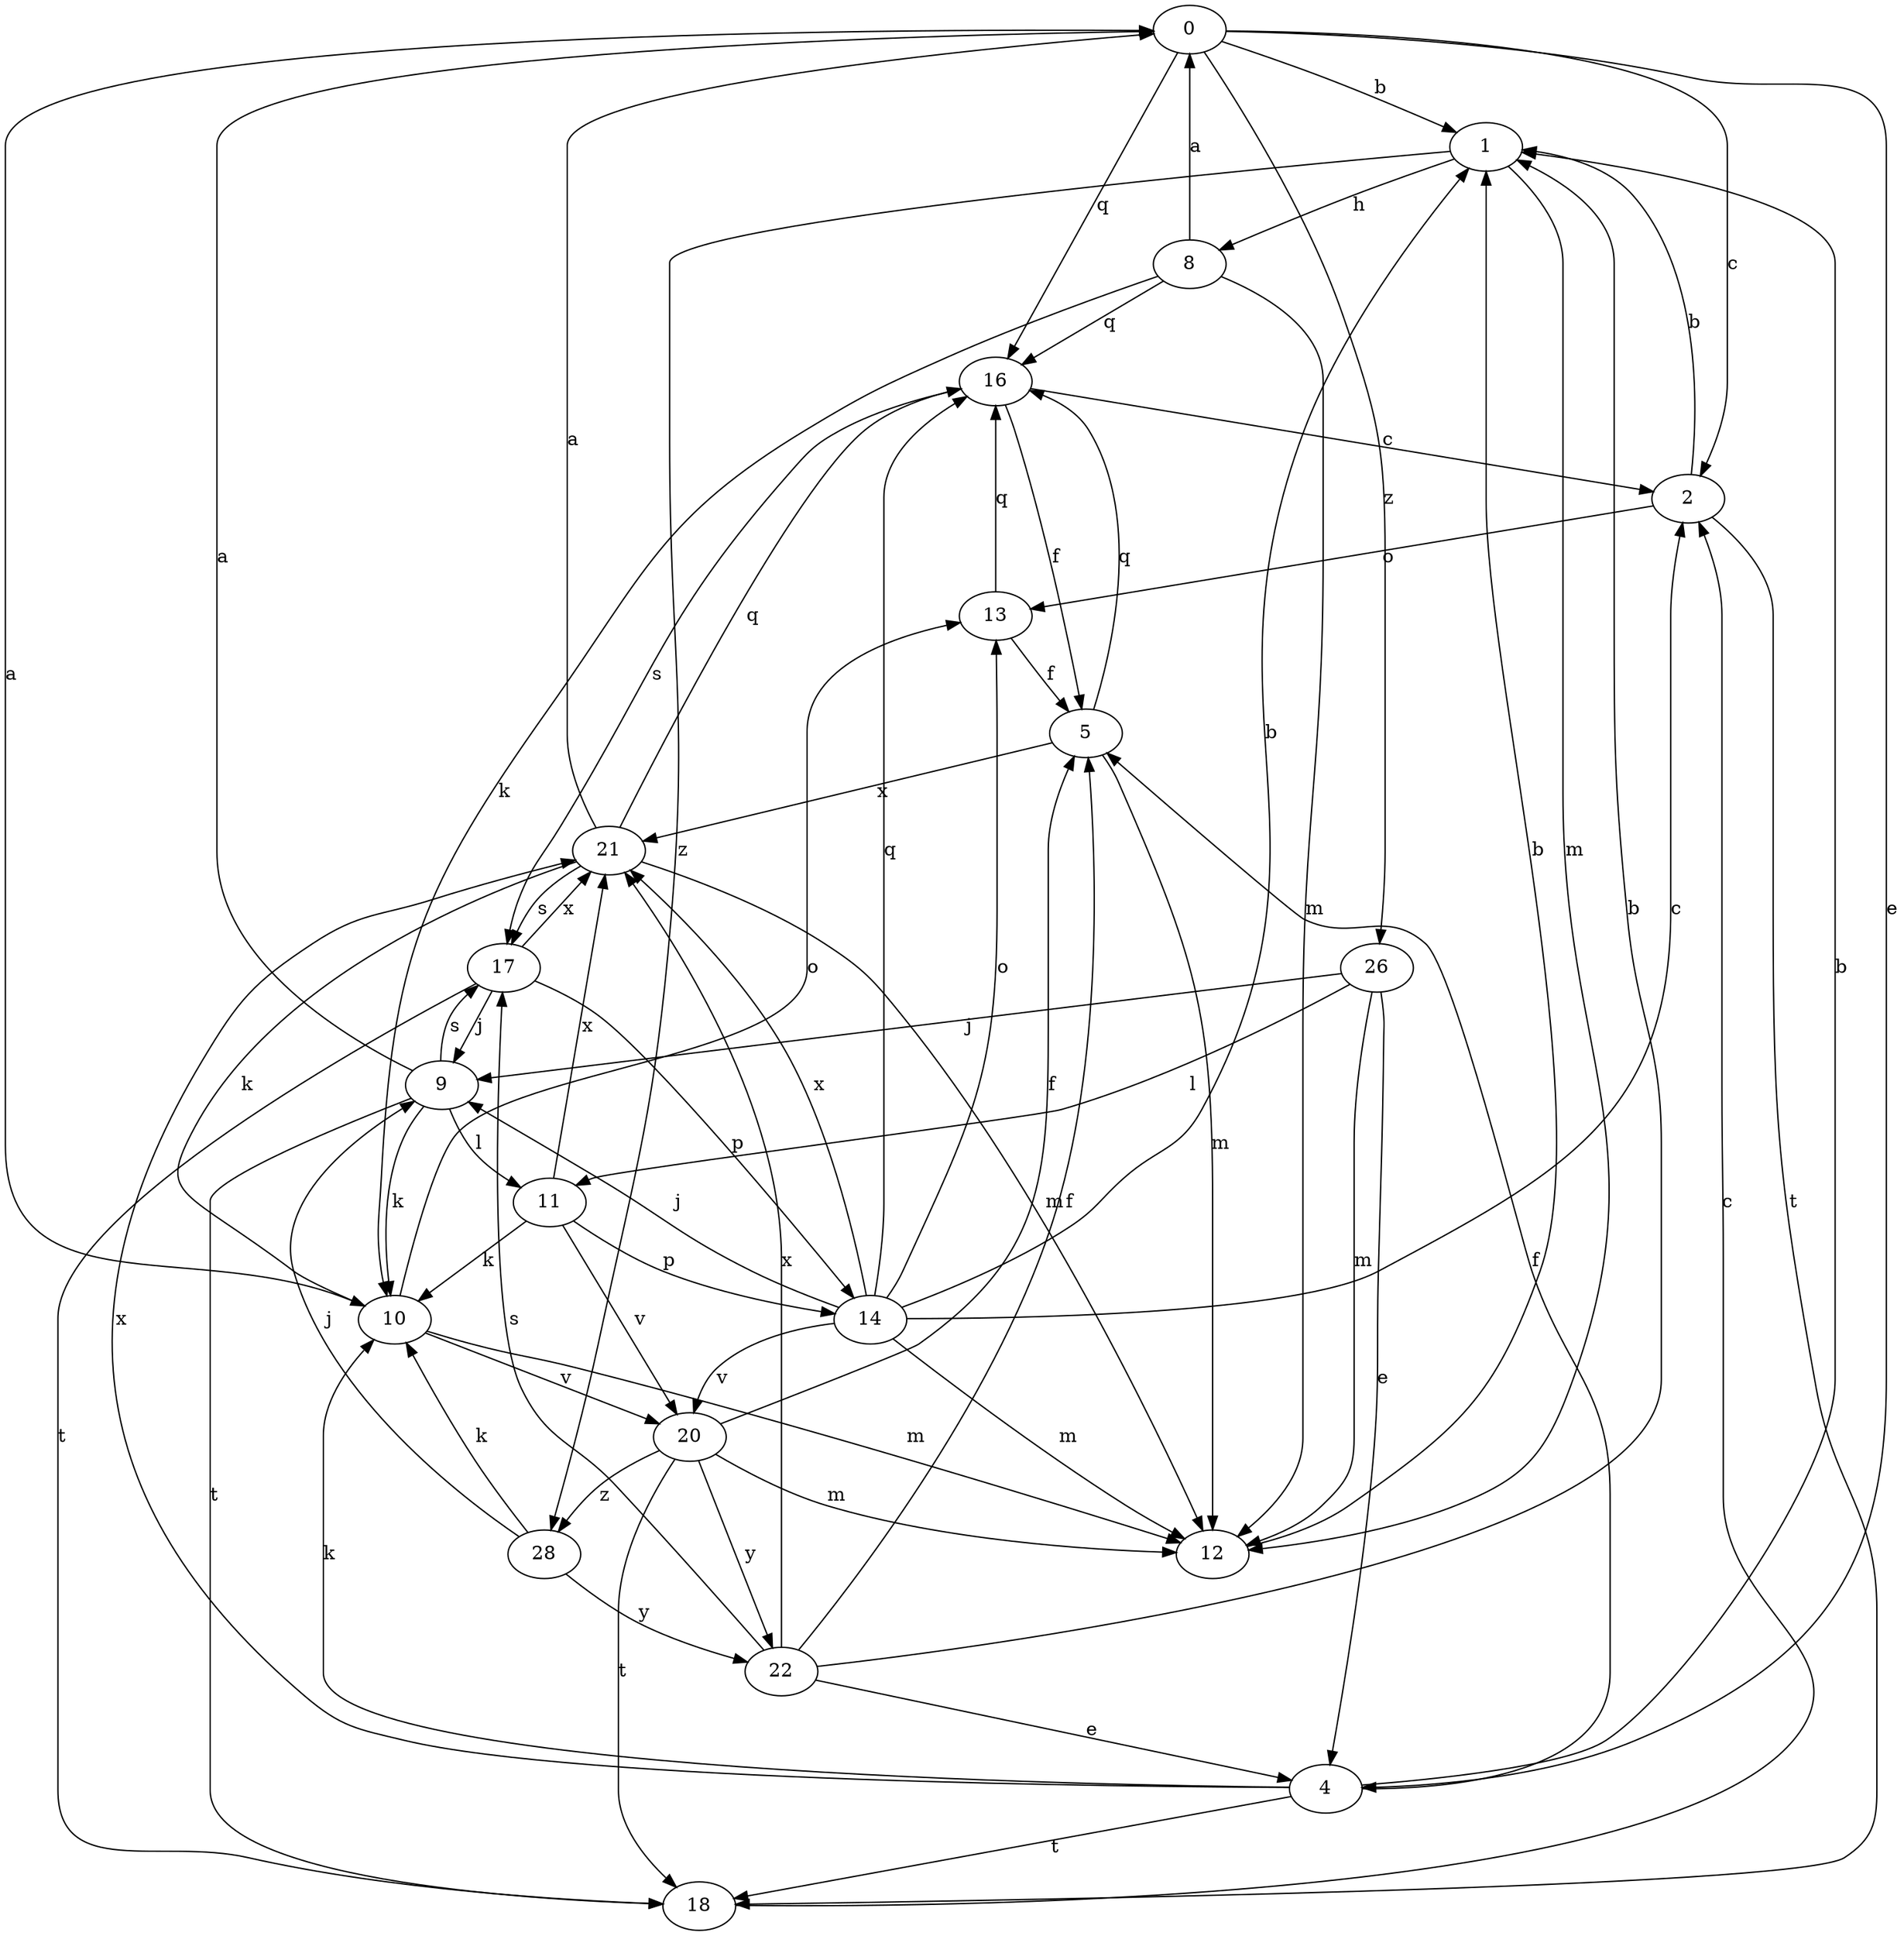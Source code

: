 strict digraph  {
0;
1;
2;
4;
5;
8;
9;
10;
11;
12;
13;
14;
16;
17;
18;
20;
21;
22;
26;
28;
0 -> 1  [label=b];
0 -> 2  [label=c];
0 -> 4  [label=e];
0 -> 16  [label=q];
0 -> 26  [label=z];
1 -> 8  [label=h];
1 -> 12  [label=m];
1 -> 28  [label=z];
2 -> 1  [label=b];
2 -> 13  [label=o];
2 -> 18  [label=t];
4 -> 1  [label=b];
4 -> 5  [label=f];
4 -> 10  [label=k];
4 -> 18  [label=t];
4 -> 21  [label=x];
5 -> 12  [label=m];
5 -> 16  [label=q];
5 -> 21  [label=x];
8 -> 0  [label=a];
8 -> 10  [label=k];
8 -> 12  [label=m];
8 -> 16  [label=q];
9 -> 0  [label=a];
9 -> 10  [label=k];
9 -> 11  [label=l];
9 -> 17  [label=s];
9 -> 18  [label=t];
10 -> 0  [label=a];
10 -> 12  [label=m];
10 -> 13  [label=o];
10 -> 20  [label=v];
11 -> 10  [label=k];
11 -> 14  [label=p];
11 -> 20  [label=v];
11 -> 21  [label=x];
12 -> 1  [label=b];
13 -> 5  [label=f];
13 -> 16  [label=q];
14 -> 1  [label=b];
14 -> 2  [label=c];
14 -> 9  [label=j];
14 -> 12  [label=m];
14 -> 13  [label=o];
14 -> 16  [label=q];
14 -> 20  [label=v];
14 -> 21  [label=x];
16 -> 2  [label=c];
16 -> 5  [label=f];
16 -> 17  [label=s];
17 -> 9  [label=j];
17 -> 14  [label=p];
17 -> 18  [label=t];
17 -> 21  [label=x];
18 -> 2  [label=c];
20 -> 5  [label=f];
20 -> 12  [label=m];
20 -> 18  [label=t];
20 -> 22  [label=y];
20 -> 28  [label=z];
21 -> 0  [label=a];
21 -> 10  [label=k];
21 -> 12  [label=m];
21 -> 16  [label=q];
21 -> 17  [label=s];
22 -> 1  [label=b];
22 -> 4  [label=e];
22 -> 5  [label=f];
22 -> 17  [label=s];
22 -> 21  [label=x];
26 -> 4  [label=e];
26 -> 9  [label=j];
26 -> 11  [label=l];
26 -> 12  [label=m];
28 -> 9  [label=j];
28 -> 10  [label=k];
28 -> 22  [label=y];
}
